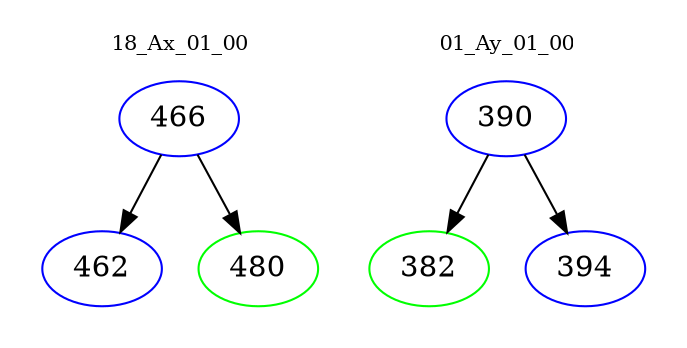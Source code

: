 digraph{
subgraph cluster_0 {
color = white
label = "18_Ax_01_00";
fontsize=10;
T0_466 [label="466", color="blue"]
T0_466 -> T0_462 [color="black"]
T0_462 [label="462", color="blue"]
T0_466 -> T0_480 [color="black"]
T0_480 [label="480", color="green"]
}
subgraph cluster_1 {
color = white
label = "01_Ay_01_00";
fontsize=10;
T1_390 [label="390", color="blue"]
T1_390 -> T1_382 [color="black"]
T1_382 [label="382", color="green"]
T1_390 -> T1_394 [color="black"]
T1_394 [label="394", color="blue"]
}
}
